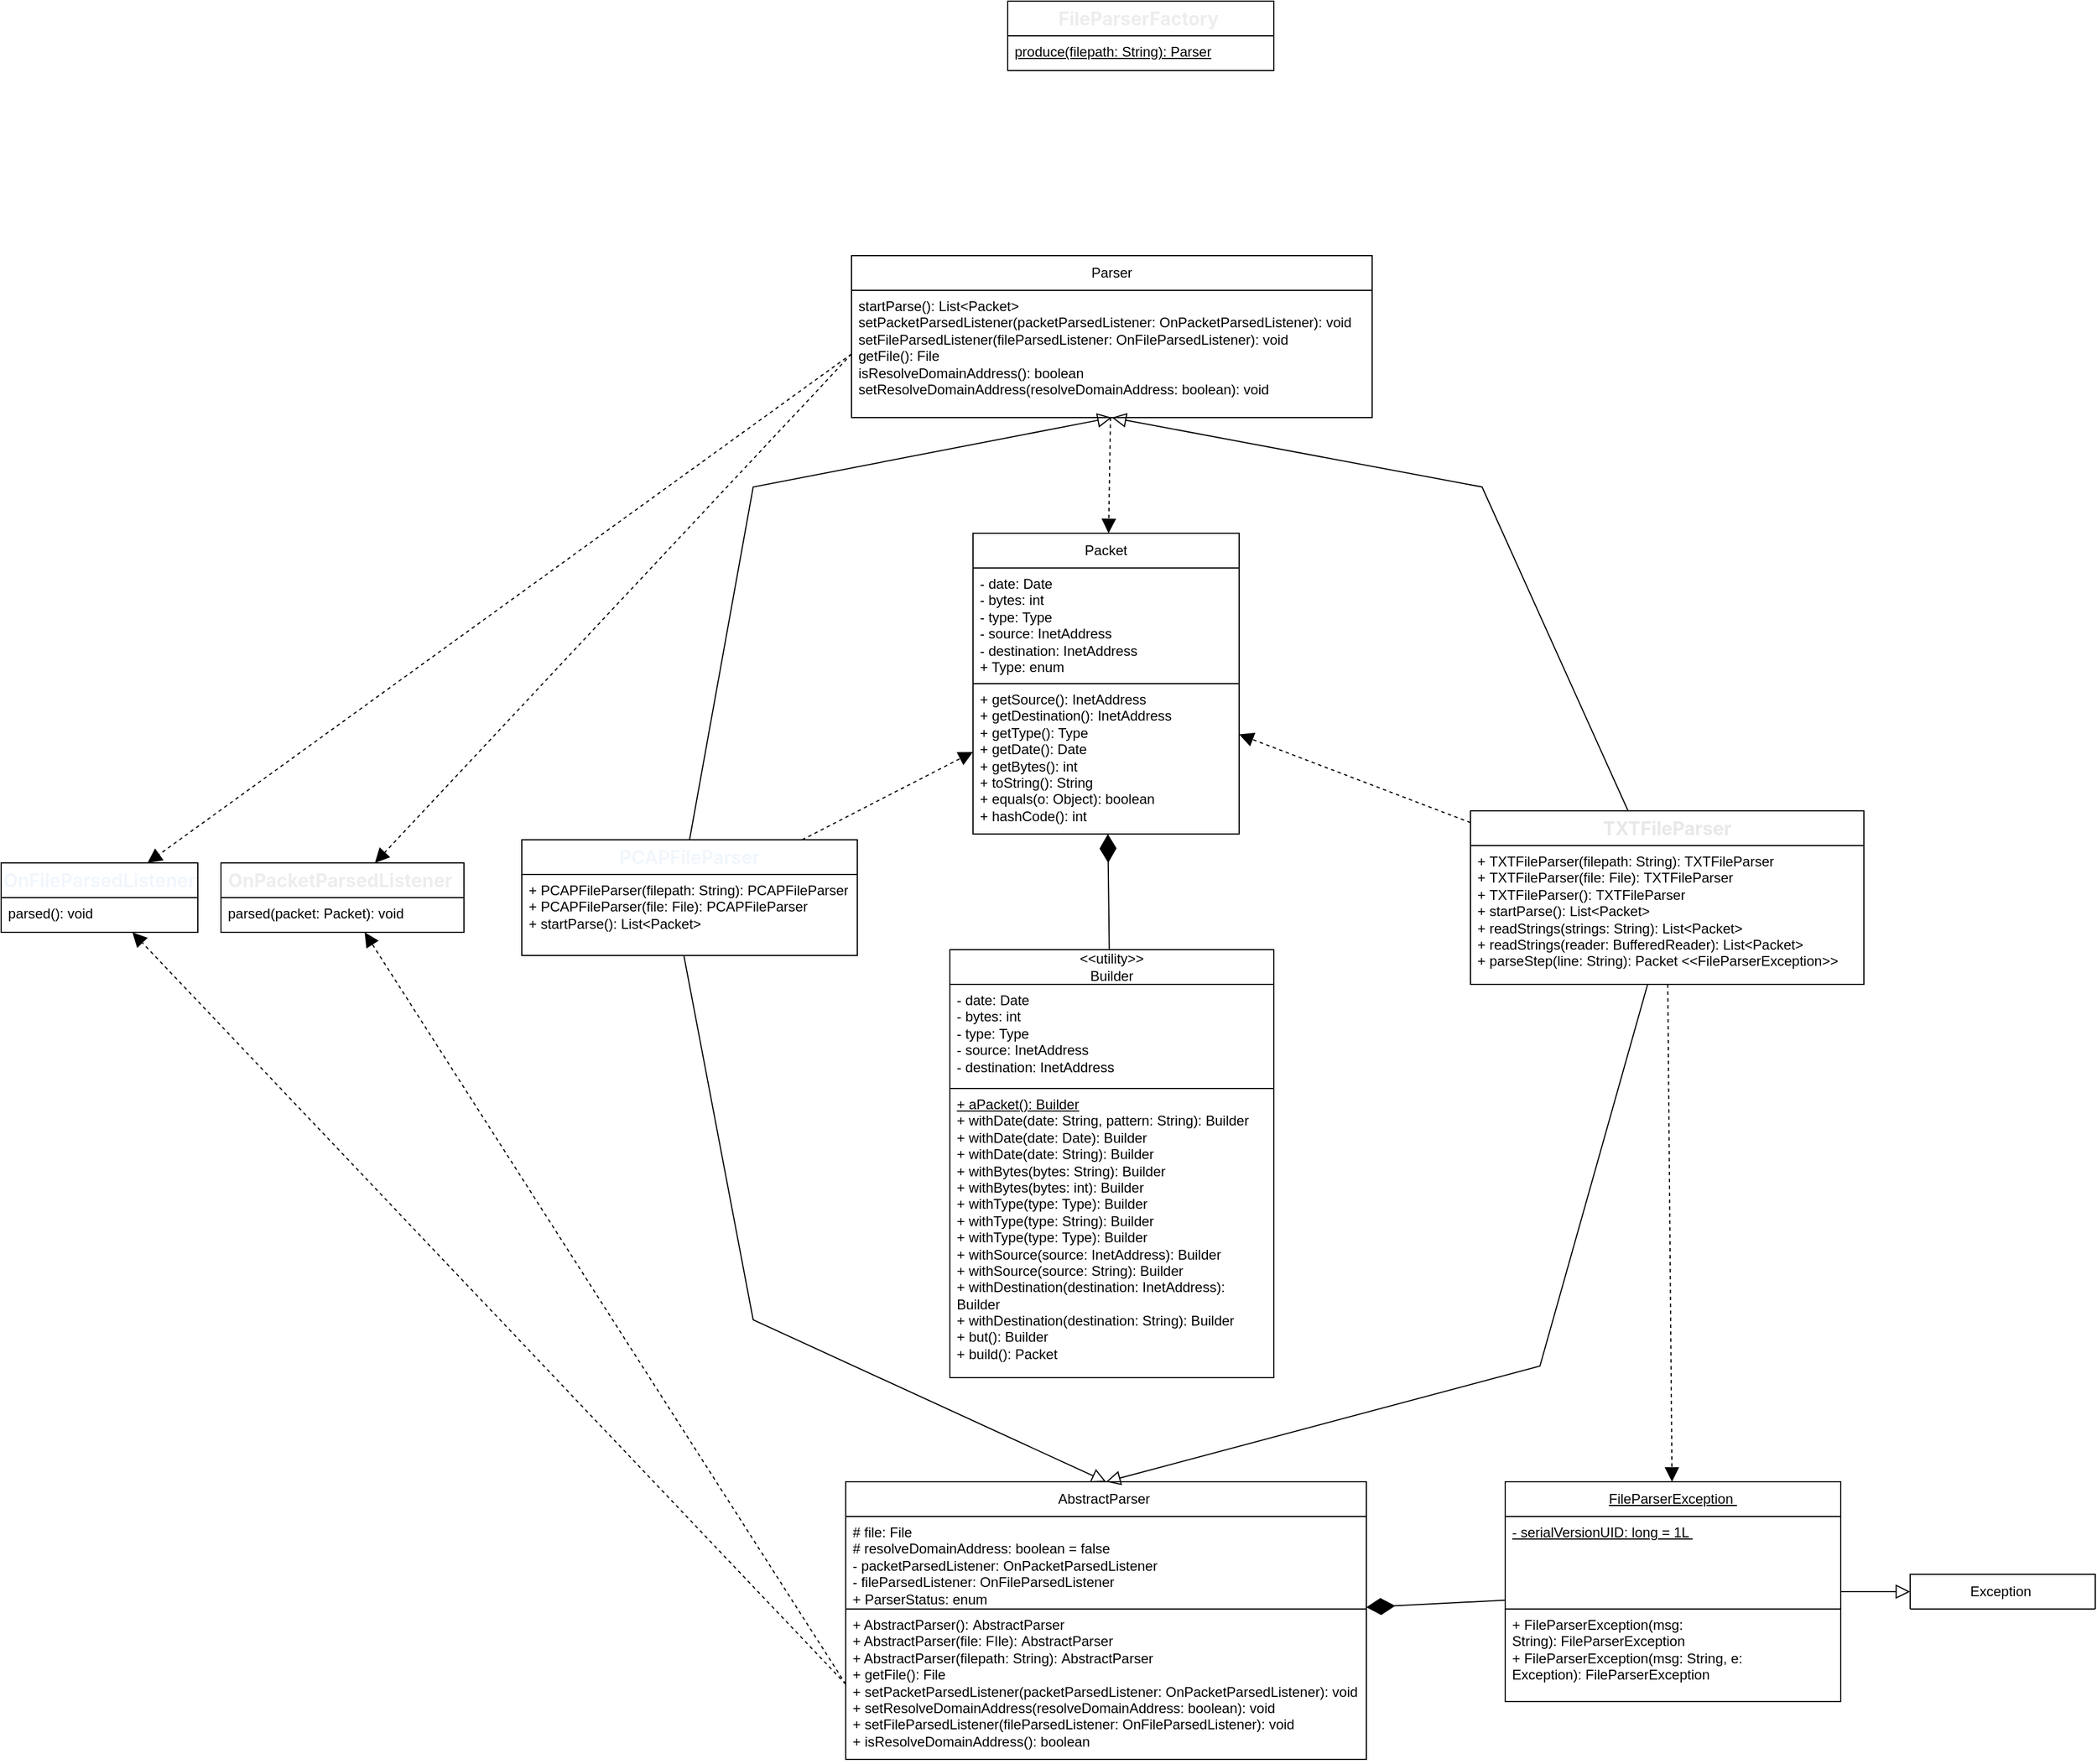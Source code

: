 <mxfile version="26.1.0">
  <diagram name="Страница — 1" id="XYHAIz7-M4xYpszr3OcH">
    <mxGraphModel dx="1948" dy="1353" grid="1" gridSize="10" guides="1" tooltips="1" connect="1" arrows="1" fold="1" page="1" pageScale="1" pageWidth="827" pageHeight="1169" math="0" shadow="0">
      <root>
        <mxCell id="0" />
        <mxCell id="1" parent="0" />
        <mxCell id="Wq5ZTLz32C6b916gWCb0-1" value="Packet" style="swimlane;fontStyle=0;childLayout=stackLayout;horizontal=1;startSize=30;horizontalStack=0;resizeParent=1;resizeParentMax=0;resizeLast=0;collapsible=1;marginBottom=0;whiteSpace=wrap;html=1;" vertex="1" parent="1">
          <mxGeometry x="710" y="480" width="230" height="260" as="geometry">
            <mxRectangle x="800" y="510" width="60" height="30" as="alternateBounds" />
          </mxGeometry>
        </mxCell>
        <mxCell id="Wq5ZTLz32C6b916gWCb0-8" value="- date: Date&lt;div&gt;- bytes: int&lt;br&gt;- type: Type&lt;/div&gt;&lt;div&gt;- source: InetAddress&lt;br&gt;- destination: InetAddress&lt;br&gt;+ Type: enum&lt;/div&gt;" style="text;strokeColor=default;fillColor=none;align=left;verticalAlign=top;spacingLeft=4;spacingRight=4;overflow=hidden;points=[[0,0.5],[1,0.5]];portConstraint=eastwest;rotatable=0;whiteSpace=wrap;html=1;" vertex="1" parent="Wq5ZTLz32C6b916gWCb0-1">
          <mxGeometry y="30" width="230" height="100" as="geometry" />
        </mxCell>
        <mxCell id="Wq5ZTLz32C6b916gWCb0-19" value="+ getSource(): InetAddress&lt;br&gt;+ getDestination(): InetAddress&lt;div&gt;+ getType(): Type&lt;/div&gt;&lt;div&gt;&lt;/div&gt;+ getDate(): Date&lt;div&gt;+ getBytes(): int&lt;/div&gt;&lt;div&gt;+ toString(): String&lt;br&gt;+ equals(o: Object): boolean&lt;br&gt;+ hashCode(): int&lt;br&gt;&lt;/div&gt;" style="text;strokeColor=default;fillColor=none;align=left;verticalAlign=top;spacingLeft=4;spacingRight=4;overflow=hidden;points=[[0,0.5],[1,0.5]];portConstraint=eastwest;rotatable=0;whiteSpace=wrap;html=1;" vertex="1" parent="Wq5ZTLz32C6b916gWCb0-1">
          <mxGeometry y="130" width="230" height="130" as="geometry" />
        </mxCell>
        <mxCell id="Wq5ZTLz32C6b916gWCb0-10" value="&amp;lt;&amp;lt;utility&amp;gt;&amp;gt;&lt;br&gt;Builder" style="swimlane;fontStyle=0;childLayout=stackLayout;horizontal=1;startSize=30;horizontalStack=0;resizeParent=1;resizeParentMax=0;resizeLast=0;collapsible=1;marginBottom=0;whiteSpace=wrap;html=1;" vertex="1" parent="1">
          <mxGeometry x="690" y="840" width="280" height="370" as="geometry">
            <mxRectangle x="790.5" y="580" width="79" height="30" as="alternateBounds" />
          </mxGeometry>
        </mxCell>
        <mxCell id="Wq5ZTLz32C6b916gWCb0-18" value="- date: Date&lt;div&gt;- bytes: int&lt;br&gt;- type: Type&lt;/div&gt;&lt;div&gt;- source: InetAddress&lt;br&gt;- destination: InetAddress&lt;/div&gt;" style="text;strokeColor=default;fillColor=none;align=left;verticalAlign=top;spacingLeft=4;spacingRight=4;overflow=hidden;points=[[0,0.5],[1,0.5]];portConstraint=eastwest;rotatable=0;whiteSpace=wrap;html=1;" vertex="1" parent="Wq5ZTLz32C6b916gWCb0-10">
          <mxGeometry y="30" width="280" height="90" as="geometry" />
        </mxCell>
        <mxCell id="Wq5ZTLz32C6b916gWCb0-11" value="&lt;u&gt;+ aPacket(): Builder&lt;/u&gt;&lt;div&gt;+ withDate(date: String, pattern: String): Builder&lt;/div&gt;&lt;div&gt;+ withDate(date: Date): Builder&lt;br&gt;+ withDate(date: String): Builder&amp;nbsp;&lt;/div&gt;&lt;div&gt;+ withBytes(bytes: String): Builder&lt;br&gt;+ withBytes(bytes: int): Builder&lt;/div&gt;&lt;div&gt;+ withType(type: Type): Builder&lt;/div&gt;&lt;div&gt;&lt;/div&gt;+ withType(type: String): Builder&lt;br&gt;+ withType(type: Type): Builder&lt;br&gt;+ withSource(source: InetAddress): Builder&lt;br&gt;+ withSource(source: String): Builder&lt;div&gt;+ withDestination(destination: InetAddress): Builder&lt;/div&gt;&lt;div&gt;&lt;/div&gt;+ withDestination(destination: String): Builder&lt;div&gt;+ but(): Builder&lt;br&gt;+ build(): Packet&lt;/div&gt;" style="text;strokeColor=none;fillColor=none;align=left;verticalAlign=top;spacingLeft=4;spacingRight=4;overflow=hidden;points=[[0,0.5],[1,0.5]];portConstraint=eastwest;rotatable=0;whiteSpace=wrap;html=1;" vertex="1" parent="Wq5ZTLz32C6b916gWCb0-10">
          <mxGeometry y="120" width="280" height="250" as="geometry" />
        </mxCell>
        <mxCell id="Wq5ZTLz32C6b916gWCb0-14" value="" style="endArrow=diamondThin;html=1;rounded=0;endFill=1;strokeWidth=1;endSize=22;" edge="1" parent="1" source="Wq5ZTLz32C6b916gWCb0-10" target="Wq5ZTLz32C6b916gWCb0-1">
          <mxGeometry width="50" height="50" relative="1" as="geometry">
            <mxPoint x="618.5" y="1060" as="sourcePoint" />
            <mxPoint x="576.57" y="1202.03" as="targetPoint" />
          </mxGeometry>
        </mxCell>
        <mxCell id="Wq5ZTLz32C6b916gWCb0-21" value="Parser" style="swimlane;fontStyle=0;childLayout=stackLayout;horizontal=1;startSize=30;horizontalStack=0;resizeParent=1;resizeParentMax=0;resizeLast=0;collapsible=1;marginBottom=0;whiteSpace=wrap;html=1;" vertex="1" parent="1">
          <mxGeometry x="605" y="240" width="450" height="140" as="geometry">
            <mxRectangle x="810" y="390" width="60" height="30" as="alternateBounds" />
          </mxGeometry>
        </mxCell>
        <mxCell id="Wq5ZTLz32C6b916gWCb0-23" value="startParse(): List&amp;lt;Packet&amp;gt;&lt;br&gt;setPacketParsedListener(packetParsedListener: OnPacketParsedListener):&amp;nbsp;void&amp;nbsp;&lt;br&gt;setFileParsedListener(fileParsedListener: OnFileParsedListener): void&lt;br&gt;getFile(): File&lt;div&gt;isResolveDomainAddress(): boolean&lt;br&gt;setResolveDomainAddress(resolveDomainAddress: boolean): void&lt;/div&gt;" style="text;strokeColor=default;fillColor=none;align=left;verticalAlign=top;spacingLeft=4;spacingRight=4;overflow=hidden;points=[[0,0.5],[1,0.5]];portConstraint=eastwest;rotatable=0;whiteSpace=wrap;html=1;" vertex="1" parent="Wq5ZTLz32C6b916gWCb0-21">
          <mxGeometry y="30" width="450" height="110" as="geometry" />
        </mxCell>
        <mxCell id="Wq5ZTLz32C6b916gWCb0-24" value="&lt;span style=&quot;font-family: -apple-system, BlinkMacSystemFont, &amp;quot;Segoe UI&amp;quot;, &amp;quot;Noto Sans&amp;quot;, Helvetica, Arial, sans-serif, &amp;quot;Apple Color Emoji&amp;quot;, &amp;quot;Segoe UI Emoji&amp;quot;; font-size: 16px; font-weight: 600; text-align: start;&quot;&gt;&lt;font style=&quot;color: light-dark(rgb(240, 246, 252), rgb(237, 237, 237));&quot;&gt;OnFileParsedListener&lt;/font&gt;&lt;/span&gt;" style="swimlane;fontStyle=0;childLayout=stackLayout;horizontal=1;startSize=30;horizontalStack=0;resizeParent=1;resizeParentMax=0;resizeLast=0;collapsible=1;marginBottom=0;whiteSpace=wrap;html=1;" vertex="1" parent="1">
          <mxGeometry x="-130" y="765" width="170" height="60" as="geometry">
            <mxRectangle x="529" y="30" width="160" height="30" as="alternateBounds" />
          </mxGeometry>
        </mxCell>
        <mxCell id="Wq5ZTLz32C6b916gWCb0-25" value="parsed(): void" style="text;strokeColor=default;fillColor=none;align=left;verticalAlign=top;spacingLeft=4;spacingRight=4;overflow=hidden;points=[[0,0.5],[1,0.5]];portConstraint=eastwest;rotatable=0;whiteSpace=wrap;html=1;" vertex="1" parent="Wq5ZTLz32C6b916gWCb0-24">
          <mxGeometry y="30" width="170" height="30" as="geometry" />
        </mxCell>
        <mxCell id="Wq5ZTLz32C6b916gWCb0-27" value="&lt;div style=&quot;text-align: start;&quot;&gt;&lt;span style=&quot;background-color: transparent; font-size: 16px;&quot;&gt;&lt;font style=&quot;color: light-dark(rgb(237, 237, 237), rgb(247, 247, 247));&quot; face=&quot;-apple-system, BlinkMacSystemFont, Segoe UI, Noto Sans, Helvetica, Arial, sans-serif, Apple Color Emoji, Segoe UI Emoji&quot;&gt;&lt;b style=&quot;&quot;&gt;OnPacketParsedListener&amp;nbsp;&lt;/b&gt;&lt;/font&gt;&lt;/span&gt;&lt;/div&gt;" style="swimlane;fontStyle=0;childLayout=stackLayout;horizontal=1;startSize=30;horizontalStack=0;resizeParent=1;resizeParentMax=0;resizeLast=0;collapsible=1;marginBottom=0;whiteSpace=wrap;html=1;" vertex="1" parent="1">
          <mxGeometry x="60" y="765" width="210" height="60" as="geometry">
            <mxRectangle x="740" y="20" width="200" height="30" as="alternateBounds" />
          </mxGeometry>
        </mxCell>
        <mxCell id="Wq5ZTLz32C6b916gWCb0-28" value="parsed(packet: Packet): void" style="text;strokeColor=default;fillColor=none;align=left;verticalAlign=top;spacingLeft=4;spacingRight=4;overflow=hidden;points=[[0,0.5],[1,0.5]];portConstraint=eastwest;rotatable=0;whiteSpace=wrap;html=1;" vertex="1" parent="Wq5ZTLz32C6b916gWCb0-27">
          <mxGeometry y="30" width="210" height="30" as="geometry" />
        </mxCell>
        <mxCell id="Wq5ZTLz32C6b916gWCb0-29" value="&lt;div style=&quot;text-align: start;&quot;&gt;&lt;span style=&quot;background-color: transparent; font-size: 16px;&quot;&gt;&lt;font style=&quot;color: light-dark(rgb(237, 237, 237), rgb(239, 239, 239));&quot; face=&quot;-apple-system, BlinkMacSystemFont, Segoe UI, Noto Sans, Helvetica, Arial, sans-serif, Apple Color Emoji, Segoe UI Emoji&quot;&gt;&lt;b style=&quot;&quot;&gt;FileParserFactory&amp;nbsp;&lt;/b&gt;&lt;/font&gt;&lt;/span&gt;&lt;/div&gt;" style="swimlane;fontStyle=0;childLayout=stackLayout;horizontal=1;startSize=30;horizontalStack=0;resizeParent=1;resizeParentMax=0;resizeLast=0;collapsible=1;marginBottom=0;whiteSpace=wrap;html=1;" vertex="1" parent="1">
          <mxGeometry x="740" y="20" width="230" height="60" as="geometry">
            <mxRectangle x="640" y="190" width="140" height="30" as="alternateBounds" />
          </mxGeometry>
        </mxCell>
        <mxCell id="Wq5ZTLz32C6b916gWCb0-30" value="&lt;u&gt;produce(filepath: String): Parser&lt;/u&gt;" style="text;strokeColor=default;fillColor=none;align=left;verticalAlign=top;spacingLeft=4;spacingRight=4;overflow=hidden;points=[[0,0.5],[1,0.5]];portConstraint=eastwest;rotatable=0;whiteSpace=wrap;html=1;" vertex="1" parent="Wq5ZTLz32C6b916gWCb0-29">
          <mxGeometry y="30" width="230" height="30" as="geometry" />
        </mxCell>
        <mxCell id="Wq5ZTLz32C6b916gWCb0-31" value="AbstractParser&amp;nbsp;" style="swimlane;fontStyle=0;childLayout=stackLayout;horizontal=1;startSize=30;horizontalStack=0;resizeParent=1;resizeParentMax=0;resizeLast=0;collapsible=1;marginBottom=0;whiteSpace=wrap;html=1;" vertex="1" parent="1">
          <mxGeometry x="600" y="1300" width="450" height="240" as="geometry">
            <mxRectangle x="770" y="630" width="140" height="30" as="alternateBounds" />
          </mxGeometry>
        </mxCell>
        <mxCell id="Wq5ZTLz32C6b916gWCb0-33" value="# file: File&lt;br&gt;# resolveDomainAddress: boolean = false&lt;br&gt;- packetParsedListener: OnPacketParsedListener&amp;nbsp;&lt;br&gt;- fileParsedListener: OnFileParsedListener&amp;nbsp;&lt;div&gt;+ ParserStatus: enum&lt;/div&gt;" style="text;strokeColor=default;fillColor=none;align=left;verticalAlign=top;spacingLeft=4;spacingRight=4;overflow=hidden;points=[[0,0.5],[1,0.5]];portConstraint=eastwest;rotatable=0;whiteSpace=wrap;html=1;" vertex="1" parent="Wq5ZTLz32C6b916gWCb0-31">
          <mxGeometry y="30" width="450" height="80" as="geometry" />
        </mxCell>
        <mxCell id="Wq5ZTLz32C6b916gWCb0-32" value="+ AbstractParser():&amp;nbsp;AbstractParser&lt;br&gt;+ AbstractParser(file: FIle):&amp;nbsp;AbstractParser&lt;br&gt;+ AbstractParser(filepath: String):&amp;nbsp;AbstractParser&lt;div&gt;+ getFile(): File&lt;br&gt;+ setPacketParsedListener(packetParsedListener: OnPacketParsedListener):&amp;nbsp;void&lt;br&gt;&lt;div&gt;&lt;span style=&quot;background-color: transparent; color: light-dark(rgb(0, 0, 0), rgb(255, 255, 255));&quot;&gt;+ setResolveDomainAddress(resolveDomainAddress: boolean): void&lt;/span&gt;&amp;nbsp;&lt;br&gt;+ setFileParsedListener(fileParsedListener: OnFileParsedListener): void&lt;br&gt;&lt;div&gt;+ isResolveDomainAddress(): boolean&lt;br&gt;&lt;br&gt;&lt;/div&gt;&lt;/div&gt;&lt;/div&gt;" style="text;strokeColor=default;fillColor=none;align=left;verticalAlign=top;spacingLeft=4;spacingRight=4;overflow=hidden;points=[[0,0.5],[1,0.5]];portConstraint=eastwest;rotatable=0;whiteSpace=wrap;html=1;" vertex="1" parent="Wq5ZTLz32C6b916gWCb0-31">
          <mxGeometry y="110" width="450" height="130" as="geometry" />
        </mxCell>
        <mxCell id="Wq5ZTLz32C6b916gWCb0-34" value="&lt;u&gt;FileParserException&amp;nbsp;&lt;/u&gt;" style="swimlane;fontStyle=0;childLayout=stackLayout;horizontal=1;startSize=30;horizontalStack=0;resizeParent=1;resizeParentMax=0;resizeLast=0;collapsible=1;marginBottom=0;whiteSpace=wrap;html=1;" vertex="1" parent="1">
          <mxGeometry x="1170" y="1300" width="290" height="190" as="geometry">
            <mxRectangle x="690" y="910" width="140" height="30" as="alternateBounds" />
          </mxGeometry>
        </mxCell>
        <mxCell id="Wq5ZTLz32C6b916gWCb0-35" value="&lt;u&gt;- serialVersionUID: long = 1L&amp;nbsp;&lt;/u&gt;" style="text;strokeColor=default;fillColor=none;align=left;verticalAlign=top;spacingLeft=4;spacingRight=4;overflow=hidden;points=[[0,0.5],[1,0.5]];portConstraint=eastwest;rotatable=0;whiteSpace=wrap;html=1;" vertex="1" parent="Wq5ZTLz32C6b916gWCb0-34">
          <mxGeometry y="30" width="290" height="80" as="geometry" />
        </mxCell>
        <mxCell id="Wq5ZTLz32C6b916gWCb0-36" value="&lt;div&gt;&lt;div&gt;&lt;div&gt;+&amp;nbsp;FileParserException(msg: String):&amp;nbsp;FileParserException&amp;nbsp;&lt;/div&gt;&lt;/div&gt;&lt;/div&gt;&lt;div&gt;+&amp;nbsp;FileParserException(msg: String, e: Exc&lt;span style=&quot;background-color: transparent; color: light-dark(rgb(0, 0, 0), rgb(255, 255, 255));&quot;&gt;eption):&amp;nbsp;FileParserException&amp;nbsp;&lt;/span&gt;&lt;/div&gt;" style="text;strokeColor=default;fillColor=none;align=left;verticalAlign=top;spacingLeft=4;spacingRight=4;overflow=hidden;points=[[0,0.5],[1,0.5]];portConstraint=eastwest;rotatable=0;whiteSpace=wrap;html=1;" vertex="1" parent="Wq5ZTLz32C6b916gWCb0-34">
          <mxGeometry y="110" width="290" height="80" as="geometry" />
        </mxCell>
        <mxCell id="Wq5ZTLz32C6b916gWCb0-37" value="Exception&amp;nbsp;" style="swimlane;fontStyle=0;childLayout=stackLayout;horizontal=1;startSize=30;horizontalStack=0;resizeParent=1;resizeParentMax=0;resizeLast=0;collapsible=1;marginBottom=0;whiteSpace=wrap;html=1;" vertex="1" collapsed="1" parent="1">
          <mxGeometry x="1520" y="1380" width="160" height="30" as="geometry">
            <mxRectangle x="1000" y="980" width="290" height="190" as="alternateBounds" />
          </mxGeometry>
        </mxCell>
        <mxCell id="Wq5ZTLz32C6b916gWCb0-38" value="" style="text;strokeColor=default;fillColor=none;align=left;verticalAlign=top;spacingLeft=4;spacingRight=4;overflow=hidden;points=[[0,0.5],[1,0.5]];portConstraint=eastwest;rotatable=0;whiteSpace=wrap;html=1;" vertex="1" parent="Wq5ZTLz32C6b916gWCb0-37">
          <mxGeometry y="30" width="290" height="80" as="geometry" />
        </mxCell>
        <mxCell id="Wq5ZTLz32C6b916gWCb0-39" value="" style="text;strokeColor=default;fillColor=none;align=left;verticalAlign=top;spacingLeft=4;spacingRight=4;overflow=hidden;points=[[0,0.5],[1,0.5]];portConstraint=eastwest;rotatable=0;whiteSpace=wrap;html=1;" vertex="1" parent="Wq5ZTLz32C6b916gWCb0-37">
          <mxGeometry y="110" width="290" height="80" as="geometry" />
        </mxCell>
        <mxCell id="Wq5ZTLz32C6b916gWCb0-40" value="" style="endArrow=block;html=1;rounded=0;endSize=10;endFill=0;" edge="1" parent="1" source="Wq5ZTLz32C6b916gWCb0-34" target="Wq5ZTLz32C6b916gWCb0-37">
          <mxGeometry width="50" height="50" relative="1" as="geometry">
            <mxPoint x="950" y="1220" as="sourcePoint" />
            <mxPoint x="1020" y="1210" as="targetPoint" />
          </mxGeometry>
        </mxCell>
        <mxCell id="Wq5ZTLz32C6b916gWCb0-42" value="" style="endArrow=diamondThin;html=1;rounded=0;endFill=1;strokeWidth=1;endSize=22;" edge="1" parent="1" source="Wq5ZTLz32C6b916gWCb0-34" target="Wq5ZTLz32C6b916gWCb0-31">
          <mxGeometry width="50" height="50" relative="1" as="geometry">
            <mxPoint x="451" y="1039" as="sourcePoint" />
            <mxPoint x="988.667" y="1410.0" as="targetPoint" />
          </mxGeometry>
        </mxCell>
        <mxCell id="Wq5ZTLz32C6b916gWCb0-43" value="&lt;div style=&quot;text-align: start;&quot;&gt;&lt;span style=&quot;font-family: -apple-system, BlinkMacSystemFont, &amp;quot;Segoe UI&amp;quot;, &amp;quot;Noto Sans&amp;quot;, Helvetica, Arial, sans-serif, &amp;quot;Apple Color Emoji&amp;quot;, &amp;quot;Segoe UI Emoji&amp;quot;; font-size: 16px; font-weight: 600;&quot;&gt;&lt;font style=&quot;color: light-dark(rgb(240, 246, 252), rgb(232, 232, 232));&quot;&gt;PCAPFileParser&lt;/font&gt;&lt;/span&gt;&lt;/div&gt;" style="swimlane;fontStyle=0;childLayout=stackLayout;horizontal=1;startSize=30;horizontalStack=0;resizeParent=1;resizeParentMax=0;resizeLast=0;collapsible=1;marginBottom=0;whiteSpace=wrap;html=1;" vertex="1" parent="1">
          <mxGeometry x="320" y="745" width="290" height="100" as="geometry">
            <mxRectangle x="450" y="400" width="140" height="30" as="alternateBounds" />
          </mxGeometry>
        </mxCell>
        <mxCell id="Wq5ZTLz32C6b916gWCb0-44" value="+&amp;nbsp;PCAPFileParser(filepath: String):&amp;nbsp;PCAPFileParser&lt;br&gt;+&amp;nbsp;PCAPFileParser(file: File):&amp;nbsp;PCAPFileParser&lt;br&gt;+ startParse(): List&amp;lt;Packet&amp;gt;" style="text;strokeColor=default;fillColor=none;align=left;verticalAlign=top;spacingLeft=4;spacingRight=4;overflow=hidden;points=[[0,0.5],[1,0.5]];portConstraint=eastwest;rotatable=0;whiteSpace=wrap;html=1;" vertex="1" parent="Wq5ZTLz32C6b916gWCb0-43">
          <mxGeometry y="30" width="290" height="70" as="geometry" />
        </mxCell>
        <mxCell id="Wq5ZTLz32C6b916gWCb0-46" value="" style="endArrow=block;html=1;rounded=0;endSize=10;endFill=0;exitX=0.483;exitY=1;exitDx=0;exitDy=0;exitPerimeter=0;entryX=0.5;entryY=0;entryDx=0;entryDy=0;" edge="1" parent="1" source="Wq5ZTLz32C6b916gWCb0-44" target="Wq5ZTLz32C6b916gWCb0-31">
          <mxGeometry width="50" height="50" relative="1" as="geometry">
            <mxPoint x="625" y="580" as="sourcePoint" />
            <mxPoint x="840" y="550" as="targetPoint" />
            <Array as="points">
              <mxPoint x="520" y="1160" />
            </Array>
          </mxGeometry>
        </mxCell>
        <mxCell id="Wq5ZTLz32C6b916gWCb0-47" value="" style="endArrow=block;html=1;rounded=0;endSize=10;endFill=0;exitX=0.5;exitY=0;exitDx=0;exitDy=0;entryX=0.5;entryY=1;entryDx=0;entryDy=0;" edge="1" parent="1" source="Wq5ZTLz32C6b916gWCb0-43" target="Wq5ZTLz32C6b916gWCb0-21">
          <mxGeometry width="50" height="50" relative="1" as="geometry">
            <mxPoint x="390" y="480" as="sourcePoint" />
            <mxPoint x="390" y="620" as="targetPoint" />
            <Array as="points">
              <mxPoint x="520" y="440" />
            </Array>
          </mxGeometry>
        </mxCell>
        <mxCell id="Wq5ZTLz32C6b916gWCb0-48" value="&lt;div style=&quot;text-align: start;&quot;&gt;&lt;font style=&quot;color: light-dark(rgb(232, 232, 232), rgb(249, 249, 249));&quot; face=&quot;-apple-system, BlinkMacSystemFont, Segoe UI, Noto Sans, Helvetica, Arial, sans-serif, Apple Color Emoji, Segoe UI Emoji&quot;&gt;&lt;span style=&quot;font-size: 16px;&quot;&gt;&lt;b style=&quot;&quot;&gt;TXTFileParser&lt;/b&gt;&lt;/span&gt;&lt;/font&gt;&lt;/div&gt;" style="swimlane;fontStyle=0;childLayout=stackLayout;horizontal=1;startSize=30;horizontalStack=0;resizeParent=1;resizeParentMax=0;resizeLast=0;collapsible=1;marginBottom=0;whiteSpace=wrap;html=1;" vertex="1" parent="1">
          <mxGeometry x="1140" y="720" width="340" height="150" as="geometry">
            <mxRectangle x="450" y="400" width="140" height="30" as="alternateBounds" />
          </mxGeometry>
        </mxCell>
        <mxCell id="Wq5ZTLz32C6b916gWCb0-49" value="+&amp;nbsp;TXTFileParser(filepath: String):&amp;nbsp;TXTFileParser&lt;br&gt;+&amp;nbsp;TXTFileParser(file: File):&amp;nbsp;TXTFileParser&lt;br&gt;+&amp;nbsp;TXTFileParser():&amp;nbsp;TXTFileParser&lt;br&gt;+ startParse(): List&amp;lt;Packet&amp;gt;&lt;br&gt;+ readStrings(strings: String): List&amp;lt;Packet&amp;gt;&lt;br&gt;+ readStrings(reader: BufferedReader): List&amp;lt;Packet&amp;gt;&lt;br&gt;+&amp;nbsp;parseStep(line: String): Packet &amp;lt;&amp;lt;FileParserException&amp;gt;&amp;gt;" style="text;strokeColor=default;fillColor=none;align=left;verticalAlign=top;spacingLeft=4;spacingRight=4;overflow=hidden;points=[[0,0.5],[1,0.5]];portConstraint=eastwest;rotatable=0;whiteSpace=wrap;html=1;" vertex="1" parent="Wq5ZTLz32C6b916gWCb0-48">
          <mxGeometry y="30" width="340" height="120" as="geometry" />
        </mxCell>
        <mxCell id="Wq5ZTLz32C6b916gWCb0-50" value="" style="endArrow=block;html=1;rounded=0;endSize=10;endFill=0;entryX=0.5;entryY=1;entryDx=0;entryDy=0;" edge="1" parent="1" source="Wq5ZTLz32C6b916gWCb0-48" target="Wq5ZTLz32C6b916gWCb0-21">
          <mxGeometry width="50" height="50" relative="1" as="geometry">
            <mxPoint x="850" y="445" as="sourcePoint" />
            <mxPoint x="1105" y="380" as="targetPoint" />
            <Array as="points">
              <mxPoint x="1150" y="440" />
            </Array>
          </mxGeometry>
        </mxCell>
        <mxCell id="Wq5ZTLz32C6b916gWCb0-51" value="" style="endArrow=block;html=1;rounded=0;endSize=10;endFill=0;entryX=0.5;entryY=0;entryDx=0;entryDy=0;" edge="1" parent="1" source="Wq5ZTLz32C6b916gWCb0-49" target="Wq5ZTLz32C6b916gWCb0-31">
          <mxGeometry width="50" height="50" relative="1" as="geometry">
            <mxPoint x="960" y="685" as="sourcePoint" />
            <mxPoint x="1155" y="730" as="targetPoint" />
            <Array as="points">
              <mxPoint x="1200" y="1200" />
            </Array>
          </mxGeometry>
        </mxCell>
        <mxCell id="Wq5ZTLz32C6b916gWCb0-52" value="" style="endArrow=block;html=1;rounded=0;endSize=10;endFill=1;dashed=1;" edge="1" parent="1" source="Wq5ZTLz32C6b916gWCb0-49" target="Wq5ZTLz32C6b916gWCb0-34">
          <mxGeometry width="50" height="50" relative="1" as="geometry">
            <mxPoint x="1215" y="730" as="sourcePoint" />
            <mxPoint x="1100" y="762" as="targetPoint" />
          </mxGeometry>
        </mxCell>
        <mxCell id="Wq5ZTLz32C6b916gWCb0-53" value="" style="endArrow=block;html=1;rounded=0;endSize=10;endFill=1;dashed=1;" edge="1" parent="1" source="Wq5ZTLz32C6b916gWCb0-43" target="Wq5ZTLz32C6b916gWCb0-1">
          <mxGeometry width="50" height="50" relative="1" as="geometry">
            <mxPoint x="540" y="770" as="sourcePoint" />
            <mxPoint x="543" y="1120" as="targetPoint" />
          </mxGeometry>
        </mxCell>
        <mxCell id="Wq5ZTLz32C6b916gWCb0-54" value="" style="endArrow=block;html=1;rounded=0;endSize=10;endFill=1;dashed=1;" edge="1" parent="1" source="Wq5ZTLz32C6b916gWCb0-48" target="Wq5ZTLz32C6b916gWCb0-1">
          <mxGeometry width="50" height="50" relative="1" as="geometry">
            <mxPoint x="561" y="595" as="sourcePoint" />
            <mxPoint x="510" y="670" as="targetPoint" />
          </mxGeometry>
        </mxCell>
        <mxCell id="Wq5ZTLz32C6b916gWCb0-55" value="" style="endArrow=block;html=1;rounded=0;endSize=10;endFill=1;dashed=1;" edge="1" parent="1" source="Wq5ZTLz32C6b916gWCb0-21" target="Wq5ZTLz32C6b916gWCb0-1">
          <mxGeometry width="50" height="50" relative="1" as="geometry">
            <mxPoint x="670" y="170" as="sourcePoint" />
            <mxPoint x="230" y="266" as="targetPoint" />
          </mxGeometry>
        </mxCell>
        <mxCell id="Wq5ZTLz32C6b916gWCb0-58" value="" style="endArrow=block;html=1;rounded=0;endSize=10;endFill=1;dashed=1;exitX=0;exitY=0.5;exitDx=0;exitDy=0;" edge="1" parent="1" source="Wq5ZTLz32C6b916gWCb0-23" target="Wq5ZTLz32C6b916gWCb0-27">
          <mxGeometry width="50" height="50" relative="1" as="geometry">
            <mxPoint x="140" y="706" as="sourcePoint" />
            <mxPoint x="288" y="630" as="targetPoint" />
          </mxGeometry>
        </mxCell>
        <mxCell id="Wq5ZTLz32C6b916gWCb0-59" value="" style="endArrow=block;html=1;rounded=0;endSize=10;endFill=1;dashed=1;exitX=0;exitY=0.5;exitDx=0;exitDy=0;" edge="1" parent="1" source="Wq5ZTLz32C6b916gWCb0-32" target="Wq5ZTLz32C6b916gWCb0-27">
          <mxGeometry width="50" height="50" relative="1" as="geometry">
            <mxPoint x="34" y="780" as="sourcePoint" />
            <mxPoint x="360" y="1440" as="targetPoint" />
            <Array as="points" />
          </mxGeometry>
        </mxCell>
        <mxCell id="Wq5ZTLz32C6b916gWCb0-61" value="" style="endArrow=block;html=1;rounded=0;endSize=10;endFill=1;dashed=1;exitX=0;exitY=0.5;exitDx=0;exitDy=0;" edge="1" parent="1" source="Wq5ZTLz32C6b916gWCb0-23" target="Wq5ZTLz32C6b916gWCb0-24">
          <mxGeometry width="50" height="50" relative="1" as="geometry">
            <mxPoint x="605" y="310" as="sourcePoint" />
            <mxPoint x="77" y="695" as="targetPoint" />
          </mxGeometry>
        </mxCell>
        <mxCell id="Wq5ZTLz32C6b916gWCb0-62" value="" style="endArrow=block;html=1;rounded=0;endSize=10;endFill=1;dashed=1;exitX=0;exitY=0.5;exitDx=0;exitDy=0;" edge="1" parent="1" source="Wq5ZTLz32C6b916gWCb0-32" target="Wq5ZTLz32C6b916gWCb0-24">
          <mxGeometry width="50" height="50" relative="1" as="geometry">
            <mxPoint x="549" y="1490" as="sourcePoint" />
            <mxPoint x="120" y="1015" as="targetPoint" />
            <Array as="points" />
          </mxGeometry>
        </mxCell>
      </root>
    </mxGraphModel>
  </diagram>
</mxfile>
